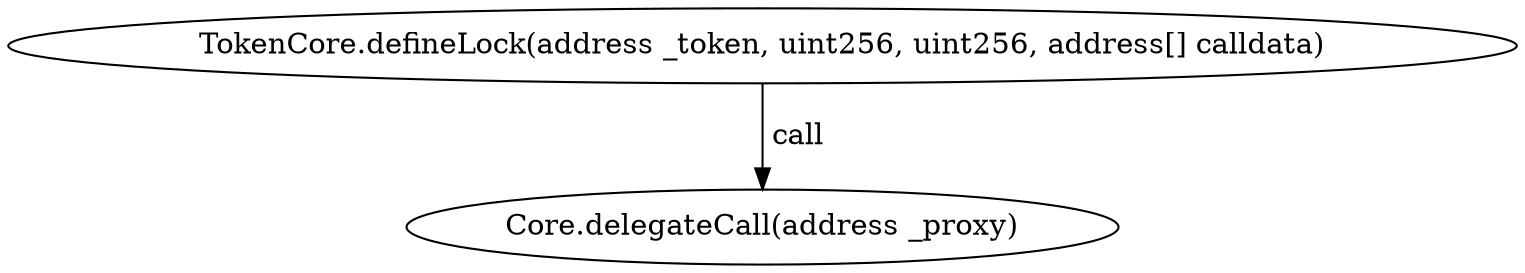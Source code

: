digraph "" {
	graph [bb="0,0,612.56,124.8"];
	node [label="\N"];
	"TokenCore.defineLock(address _token, uint256, uint256, address[] calldata)"	 [height=0.5,
		pos="306.28,106.8",
		width=8.5078];
	"Core.delegateCall(address _proxy)"	 [height=0.5,
		pos="306.28,18",
		width=4.0457];
	"TokenCore.defineLock(address _token, uint256, uint256, address[] calldata)" -> "Core.delegateCall(address _proxy)" [key=call,
	label=" call",
	lp="318.14,62.4",
	pos="e,306.28,36.072 306.28,88.401 306.28,76.295 306.28,60.208 306.28,46.467"];
}
digraph "" {
	graph [bb="0,0,612.56,124.8"];
	node [label="\N"];
	"TokenCore.defineLock(address _token, uint256, uint256, address[] calldata)"	 [height=0.5,
		pos="306.28,106.8",
		width=8.5078];
	"Core.delegateCall(address _proxy)"	 [height=0.5,
		pos="306.28,18",
		width=4.0457];
	"TokenCore.defineLock(address _token, uint256, uint256, address[] calldata)" -> "Core.delegateCall(address _proxy)" [key=call,
	label=" call",
	lp="318.14,62.4",
	pos="e,306.28,36.072 306.28,88.401 306.28,76.295 306.28,60.208 306.28,46.467"];
}
digraph "" {
	graph [bb="0,0,612.56,124.8"];
	node [label="\N"];
	"TokenCore.defineLock(address _token, uint256, uint256, address[] calldata)"	 [height=0.5,
		pos="306.28,106.8",
		width=8.5078];
	"Core.delegateCall(address _proxy)"	 [height=0.5,
		pos="306.28,18",
		width=4.0457];
	"TokenCore.defineLock(address _token, uint256, uint256, address[] calldata)" -> "Core.delegateCall(address _proxy)" [key=call,
	label=" call",
	lp="318.14,62.4",
	pos="e,306.28,36.072 306.28,88.401 306.28,76.295 306.28,60.208 306.28,46.467"];
}
digraph "" {
	graph [bb="0,0,612.56,124.8"];
	node [label="\N"];
	"TokenCore.defineLock(address _token, uint256, uint256, address[] calldata)"	 [height=0.5,
		pos="306.28,106.8",
		width=8.5078];
	"Core.delegateCall(address _proxy)"	 [height=0.5,
		pos="306.28,18",
		width=4.0457];
	"TokenCore.defineLock(address _token, uint256, uint256, address[] calldata)" -> "Core.delegateCall(address _proxy)" [key=call,
	label=" call",
	lp="318.14,62.4",
	pos="e,306.28,36.072 306.28,88.401 306.28,76.295 306.28,60.208 306.28,46.467"];
}
digraph "" {
	graph [bb="0,0,612.56,124.8"];
	node [label="\N"];
	"TokenCore.defineLock(address _token, uint256, uint256, address[] calldata)"	 [height=0.5,
		pos="306.28,106.8",
		width=8.5078];
	"Core.delegateCall(address _proxy)"	 [height=0.5,
		pos="306.28,18",
		width=4.0457];
	"TokenCore.defineLock(address _token, uint256, uint256, address[] calldata)" -> "Core.delegateCall(address _proxy)" [key=call,
	label=" call",
	lp="318.14,62.4",
	pos="e,306.28,36.072 306.28,88.401 306.28,76.295 306.28,60.208 306.28,46.467"];
}
